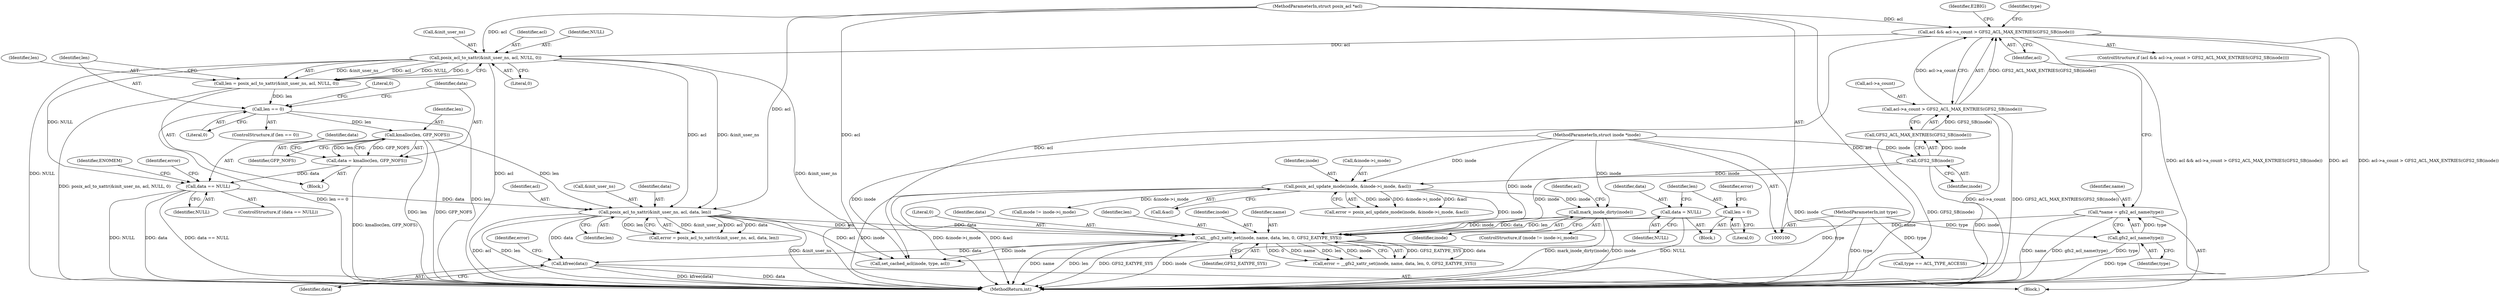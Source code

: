 digraph "0_linux_073931017b49d9458aa351605b43a7e34598caef_5@API" {
"1000226" [label="(Call,kfree(data))"];
"1000190" [label="(Call,posix_acl_to_xattr(&init_user_ns, acl, data, len))"];
"1000164" [label="(Call,posix_acl_to_xattr(&init_user_ns, acl, NULL, 0))"];
"1000114" [label="(Call,acl && acl->a_count > GFS2_ACL_MAX_ENTRIES(GFS2_SB(inode)))"];
"1000102" [label="(MethodParameterIn,struct posix_acl *acl)"];
"1000116" [label="(Call,acl->a_count > GFS2_ACL_MAX_ENTRIES(GFS2_SB(inode)))"];
"1000120" [label="(Call,GFS2_ACL_MAX_ENTRIES(GFS2_SB(inode)))"];
"1000121" [label="(Call,GFS2_SB(inode))"];
"1000101" [label="(MethodParameterIn,struct inode *inode)"];
"1000182" [label="(Call,data == NULL)"];
"1000176" [label="(Call,data = kmalloc(len, GFP_NOFS))"];
"1000178" [label="(Call,kmalloc(len, GFP_NOFS))"];
"1000171" [label="(Call,len == 0)"];
"1000162" [label="(Call,len = posix_acl_to_xattr(&init_user_ns, acl, NULL, 0))"];
"1000211" [label="(Call,__gfs2_xattr_set(inode, name, data, len, 0, GFS2_EATYPE_SYS))"];
"1000139" [label="(Call,posix_acl_update_mode(inode, &inode->i_mode, &acl))"];
"1000157" [label="(Call,mark_inode_dirty(inode))"];
"1000109" [label="(Call,*name = gfs2_acl_name(type))"];
"1000111" [label="(Call,gfs2_acl_name(type))"];
"1000103" [label="(MethodParameterIn,int type)"];
"1000203" [label="(Call,data = NULL)"];
"1000206" [label="(Call,len = 0)"];
"1000116" [label="(Call,acl->a_count > GFS2_ACL_MAX_ENTRIES(GFS2_SB(inode)))"];
"1000226" [label="(Call,kfree(data))"];
"1000189" [label="(Identifier,error)"];
"1000206" [label="(Call,len = 0)"];
"1000184" [label="(Identifier,NULL)"];
"1000109" [label="(Call,*name = gfs2_acl_name(type))"];
"1000111" [label="(Call,gfs2_acl_name(type))"];
"1000117" [label="(Call,acl->a_count)"];
"1000125" [label="(Identifier,E2BIG)"];
"1000102" [label="(MethodParameterIn,struct posix_acl *acl)"];
"1000204" [label="(Identifier,data)"];
"1000182" [label="(Call,data == NULL)"];
"1000101" [label="(MethodParameterIn,struct inode *inode)"];
"1000179" [label="(Identifier,len)"];
"1000170" [label="(ControlStructure,if (len == 0))"];
"1000163" [label="(Identifier,len)"];
"1000221" [label="(Call,set_cached_acl(inode, type, acl))"];
"1000145" [label="(Call,&acl)"];
"1000114" [label="(Call,acl && acl->a_count > GFS2_ACL_MAX_ENTRIES(GFS2_SB(inode)))"];
"1000157" [label="(Call,mark_inode_dirty(inode))"];
"1000151" [label="(ControlStructure,if (mode != inode->i_mode))"];
"1000167" [label="(Identifier,acl)"];
"1000120" [label="(Call,GFS2_ACL_MAX_ENTRIES(GFS2_SB(inode)))"];
"1000115" [label="(Identifier,acl)"];
"1000180" [label="(Identifier,GFP_NOFS)"];
"1000194" [label="(Identifier,data)"];
"1000110" [label="(Identifier,name)"];
"1000127" [label="(Call,type == ACL_TYPE_ACCESS)"];
"1000212" [label="(Identifier,inode)"];
"1000205" [label="(Identifier,NULL)"];
"1000213" [label="(Identifier,name)"];
"1000178" [label="(Call,kmalloc(len, GFP_NOFS))"];
"1000113" [label="(ControlStructure,if (acl && acl->a_count > GFS2_ACL_MAX_ENTRIES(GFS2_SB(inode))))"];
"1000140" [label="(Identifier,inode)"];
"1000193" [label="(Identifier,acl)"];
"1000141" [label="(Call,&inode->i_mode)"];
"1000230" [label="(MethodReturn,int)"];
"1000207" [label="(Identifier,len)"];
"1000191" [label="(Call,&init_user_ns)"];
"1000173" [label="(Literal,0)"];
"1000190" [label="(Call,posix_acl_to_xattr(&init_user_ns, acl, data, len))"];
"1000208" [label="(Literal,0)"];
"1000137" [label="(Call,error = posix_acl_update_mode(inode, &inode->i_mode, &acl))"];
"1000168" [label="(Identifier,NULL)"];
"1000187" [label="(Identifier,ENOMEM)"];
"1000176" [label="(Call,data = kmalloc(len, GFP_NOFS))"];
"1000152" [label="(Call,mode != inode->i_mode)"];
"1000211" [label="(Call,__gfs2_xattr_set(inode, name, data, len, 0, GFS2_EATYPE_SYS))"];
"1000112" [label="(Identifier,type)"];
"1000227" [label="(Identifier,data)"];
"1000216" [label="(Literal,0)"];
"1000128" [label="(Identifier,type)"];
"1000165" [label="(Call,&init_user_ns)"];
"1000175" [label="(Literal,0)"];
"1000172" [label="(Identifier,len)"];
"1000161" [label="(Block,)"];
"1000183" [label="(Identifier,data)"];
"1000195" [label="(Identifier,len)"];
"1000217" [label="(Identifier,GFS2_EATYPE_SYS)"];
"1000158" [label="(Identifier,inode)"];
"1000210" [label="(Identifier,error)"];
"1000214" [label="(Identifier,data)"];
"1000181" [label="(ControlStructure,if (data == NULL))"];
"1000203" [label="(Call,data = NULL)"];
"1000177" [label="(Identifier,data)"];
"1000209" [label="(Call,error = __gfs2_xattr_set(inode, name, data, len, 0, GFS2_EATYPE_SYS))"];
"1000139" [label="(Call,posix_acl_update_mode(inode, &inode->i_mode, &acl))"];
"1000169" [label="(Literal,0)"];
"1000164" [label="(Call,posix_acl_to_xattr(&init_user_ns, acl, NULL, 0))"];
"1000162" [label="(Call,len = posix_acl_to_xattr(&init_user_ns, acl, NULL, 0))"];
"1000122" [label="(Identifier,inode)"];
"1000171" [label="(Call,len == 0)"];
"1000160" [label="(Identifier,acl)"];
"1000103" [label="(MethodParameterIn,int type)"];
"1000202" [label="(Block,)"];
"1000104" [label="(Block,)"];
"1000215" [label="(Identifier,len)"];
"1000229" [label="(Identifier,error)"];
"1000121" [label="(Call,GFS2_SB(inode))"];
"1000188" [label="(Call,error = posix_acl_to_xattr(&init_user_ns, acl, data, len))"];
"1000226" -> "1000104"  [label="AST: "];
"1000226" -> "1000227"  [label="CFG: "];
"1000227" -> "1000226"  [label="AST: "];
"1000229" -> "1000226"  [label="CFG: "];
"1000226" -> "1000230"  [label="DDG: kfree(data)"];
"1000226" -> "1000230"  [label="DDG: data"];
"1000190" -> "1000226"  [label="DDG: data"];
"1000211" -> "1000226"  [label="DDG: data"];
"1000190" -> "1000188"  [label="AST: "];
"1000190" -> "1000195"  [label="CFG: "];
"1000191" -> "1000190"  [label="AST: "];
"1000193" -> "1000190"  [label="AST: "];
"1000194" -> "1000190"  [label="AST: "];
"1000195" -> "1000190"  [label="AST: "];
"1000188" -> "1000190"  [label="CFG: "];
"1000190" -> "1000230"  [label="DDG: len"];
"1000190" -> "1000230"  [label="DDG: &init_user_ns"];
"1000190" -> "1000230"  [label="DDG: acl"];
"1000190" -> "1000188"  [label="DDG: &init_user_ns"];
"1000190" -> "1000188"  [label="DDG: acl"];
"1000190" -> "1000188"  [label="DDG: data"];
"1000190" -> "1000188"  [label="DDG: len"];
"1000164" -> "1000190"  [label="DDG: &init_user_ns"];
"1000164" -> "1000190"  [label="DDG: acl"];
"1000102" -> "1000190"  [label="DDG: acl"];
"1000182" -> "1000190"  [label="DDG: data"];
"1000178" -> "1000190"  [label="DDG: len"];
"1000190" -> "1000211"  [label="DDG: data"];
"1000190" -> "1000211"  [label="DDG: len"];
"1000190" -> "1000221"  [label="DDG: acl"];
"1000164" -> "1000162"  [label="AST: "];
"1000164" -> "1000169"  [label="CFG: "];
"1000165" -> "1000164"  [label="AST: "];
"1000167" -> "1000164"  [label="AST: "];
"1000168" -> "1000164"  [label="AST: "];
"1000169" -> "1000164"  [label="AST: "];
"1000162" -> "1000164"  [label="CFG: "];
"1000164" -> "1000230"  [label="DDG: NULL"];
"1000164" -> "1000230"  [label="DDG: acl"];
"1000164" -> "1000230"  [label="DDG: &init_user_ns"];
"1000164" -> "1000162"  [label="DDG: &init_user_ns"];
"1000164" -> "1000162"  [label="DDG: acl"];
"1000164" -> "1000162"  [label="DDG: NULL"];
"1000164" -> "1000162"  [label="DDG: 0"];
"1000114" -> "1000164"  [label="DDG: acl"];
"1000102" -> "1000164"  [label="DDG: acl"];
"1000164" -> "1000182"  [label="DDG: NULL"];
"1000114" -> "1000113"  [label="AST: "];
"1000114" -> "1000115"  [label="CFG: "];
"1000114" -> "1000116"  [label="CFG: "];
"1000115" -> "1000114"  [label="AST: "];
"1000116" -> "1000114"  [label="AST: "];
"1000125" -> "1000114"  [label="CFG: "];
"1000128" -> "1000114"  [label="CFG: "];
"1000114" -> "1000230"  [label="DDG: acl && acl->a_count > GFS2_ACL_MAX_ENTRIES(GFS2_SB(inode))"];
"1000114" -> "1000230"  [label="DDG: acl"];
"1000114" -> "1000230"  [label="DDG: acl->a_count > GFS2_ACL_MAX_ENTRIES(GFS2_SB(inode))"];
"1000102" -> "1000114"  [label="DDG: acl"];
"1000116" -> "1000114"  [label="DDG: acl->a_count"];
"1000116" -> "1000114"  [label="DDG: GFS2_ACL_MAX_ENTRIES(GFS2_SB(inode))"];
"1000114" -> "1000221"  [label="DDG: acl"];
"1000102" -> "1000100"  [label="AST: "];
"1000102" -> "1000230"  [label="DDG: acl"];
"1000102" -> "1000221"  [label="DDG: acl"];
"1000116" -> "1000120"  [label="CFG: "];
"1000117" -> "1000116"  [label="AST: "];
"1000120" -> "1000116"  [label="AST: "];
"1000116" -> "1000230"  [label="DDG: acl->a_count"];
"1000116" -> "1000230"  [label="DDG: GFS2_ACL_MAX_ENTRIES(GFS2_SB(inode))"];
"1000120" -> "1000116"  [label="DDG: GFS2_SB(inode)"];
"1000120" -> "1000121"  [label="CFG: "];
"1000121" -> "1000120"  [label="AST: "];
"1000120" -> "1000230"  [label="DDG: GFS2_SB(inode)"];
"1000121" -> "1000120"  [label="DDG: inode"];
"1000121" -> "1000122"  [label="CFG: "];
"1000122" -> "1000121"  [label="AST: "];
"1000121" -> "1000230"  [label="DDG: inode"];
"1000101" -> "1000121"  [label="DDG: inode"];
"1000121" -> "1000139"  [label="DDG: inode"];
"1000121" -> "1000211"  [label="DDG: inode"];
"1000101" -> "1000100"  [label="AST: "];
"1000101" -> "1000230"  [label="DDG: inode"];
"1000101" -> "1000139"  [label="DDG: inode"];
"1000101" -> "1000157"  [label="DDG: inode"];
"1000101" -> "1000211"  [label="DDG: inode"];
"1000101" -> "1000221"  [label="DDG: inode"];
"1000182" -> "1000181"  [label="AST: "];
"1000182" -> "1000184"  [label="CFG: "];
"1000183" -> "1000182"  [label="AST: "];
"1000184" -> "1000182"  [label="AST: "];
"1000187" -> "1000182"  [label="CFG: "];
"1000189" -> "1000182"  [label="CFG: "];
"1000182" -> "1000230"  [label="DDG: data == NULL"];
"1000182" -> "1000230"  [label="DDG: NULL"];
"1000182" -> "1000230"  [label="DDG: data"];
"1000176" -> "1000182"  [label="DDG: data"];
"1000176" -> "1000161"  [label="AST: "];
"1000176" -> "1000178"  [label="CFG: "];
"1000177" -> "1000176"  [label="AST: "];
"1000178" -> "1000176"  [label="AST: "];
"1000183" -> "1000176"  [label="CFG: "];
"1000176" -> "1000230"  [label="DDG: kmalloc(len, GFP_NOFS)"];
"1000178" -> "1000176"  [label="DDG: len"];
"1000178" -> "1000176"  [label="DDG: GFP_NOFS"];
"1000178" -> "1000180"  [label="CFG: "];
"1000179" -> "1000178"  [label="AST: "];
"1000180" -> "1000178"  [label="AST: "];
"1000178" -> "1000230"  [label="DDG: len"];
"1000178" -> "1000230"  [label="DDG: GFP_NOFS"];
"1000171" -> "1000178"  [label="DDG: len"];
"1000171" -> "1000170"  [label="AST: "];
"1000171" -> "1000173"  [label="CFG: "];
"1000172" -> "1000171"  [label="AST: "];
"1000173" -> "1000171"  [label="AST: "];
"1000175" -> "1000171"  [label="CFG: "];
"1000177" -> "1000171"  [label="CFG: "];
"1000171" -> "1000230"  [label="DDG: len"];
"1000171" -> "1000230"  [label="DDG: len == 0"];
"1000162" -> "1000171"  [label="DDG: len"];
"1000162" -> "1000161"  [label="AST: "];
"1000163" -> "1000162"  [label="AST: "];
"1000172" -> "1000162"  [label="CFG: "];
"1000162" -> "1000230"  [label="DDG: posix_acl_to_xattr(&init_user_ns, acl, NULL, 0)"];
"1000211" -> "1000209"  [label="AST: "];
"1000211" -> "1000217"  [label="CFG: "];
"1000212" -> "1000211"  [label="AST: "];
"1000213" -> "1000211"  [label="AST: "];
"1000214" -> "1000211"  [label="AST: "];
"1000215" -> "1000211"  [label="AST: "];
"1000216" -> "1000211"  [label="AST: "];
"1000217" -> "1000211"  [label="AST: "];
"1000209" -> "1000211"  [label="CFG: "];
"1000211" -> "1000230"  [label="DDG: len"];
"1000211" -> "1000230"  [label="DDG: GFS2_EATYPE_SYS"];
"1000211" -> "1000230"  [label="DDG: inode"];
"1000211" -> "1000230"  [label="DDG: name"];
"1000211" -> "1000209"  [label="DDG: GFS2_EATYPE_SYS"];
"1000211" -> "1000209"  [label="DDG: data"];
"1000211" -> "1000209"  [label="DDG: 0"];
"1000211" -> "1000209"  [label="DDG: name"];
"1000211" -> "1000209"  [label="DDG: len"];
"1000211" -> "1000209"  [label="DDG: inode"];
"1000139" -> "1000211"  [label="DDG: inode"];
"1000157" -> "1000211"  [label="DDG: inode"];
"1000109" -> "1000211"  [label="DDG: name"];
"1000203" -> "1000211"  [label="DDG: data"];
"1000206" -> "1000211"  [label="DDG: len"];
"1000211" -> "1000221"  [label="DDG: inode"];
"1000139" -> "1000137"  [label="AST: "];
"1000139" -> "1000145"  [label="CFG: "];
"1000140" -> "1000139"  [label="AST: "];
"1000141" -> "1000139"  [label="AST: "];
"1000145" -> "1000139"  [label="AST: "];
"1000137" -> "1000139"  [label="CFG: "];
"1000139" -> "1000230"  [label="DDG: &inode->i_mode"];
"1000139" -> "1000230"  [label="DDG: inode"];
"1000139" -> "1000230"  [label="DDG: &acl"];
"1000139" -> "1000137"  [label="DDG: inode"];
"1000139" -> "1000137"  [label="DDG: &inode->i_mode"];
"1000139" -> "1000137"  [label="DDG: &acl"];
"1000139" -> "1000152"  [label="DDG: &inode->i_mode"];
"1000139" -> "1000157"  [label="DDG: inode"];
"1000157" -> "1000151"  [label="AST: "];
"1000157" -> "1000158"  [label="CFG: "];
"1000158" -> "1000157"  [label="AST: "];
"1000160" -> "1000157"  [label="CFG: "];
"1000157" -> "1000230"  [label="DDG: mark_inode_dirty(inode)"];
"1000157" -> "1000230"  [label="DDG: inode"];
"1000109" -> "1000104"  [label="AST: "];
"1000109" -> "1000111"  [label="CFG: "];
"1000110" -> "1000109"  [label="AST: "];
"1000111" -> "1000109"  [label="AST: "];
"1000115" -> "1000109"  [label="CFG: "];
"1000109" -> "1000230"  [label="DDG: name"];
"1000109" -> "1000230"  [label="DDG: gfs2_acl_name(type)"];
"1000111" -> "1000109"  [label="DDG: type"];
"1000111" -> "1000112"  [label="CFG: "];
"1000112" -> "1000111"  [label="AST: "];
"1000111" -> "1000230"  [label="DDG: type"];
"1000103" -> "1000111"  [label="DDG: type"];
"1000111" -> "1000127"  [label="DDG: type"];
"1000103" -> "1000100"  [label="AST: "];
"1000103" -> "1000230"  [label="DDG: type"];
"1000103" -> "1000127"  [label="DDG: type"];
"1000103" -> "1000221"  [label="DDG: type"];
"1000203" -> "1000202"  [label="AST: "];
"1000203" -> "1000205"  [label="CFG: "];
"1000204" -> "1000203"  [label="AST: "];
"1000205" -> "1000203"  [label="AST: "];
"1000207" -> "1000203"  [label="CFG: "];
"1000203" -> "1000230"  [label="DDG: NULL"];
"1000206" -> "1000202"  [label="AST: "];
"1000206" -> "1000208"  [label="CFG: "];
"1000207" -> "1000206"  [label="AST: "];
"1000208" -> "1000206"  [label="AST: "];
"1000210" -> "1000206"  [label="CFG: "];
}
